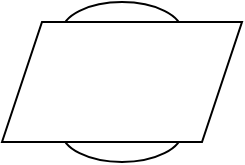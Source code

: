 <mxfile version="13.5.8" type="github"><diagram id="9wx4iTsLGeUb3iTc-TLz" name="第 1 页"><mxGraphModel dx="1458" dy="1941" grid="1" gridSize="10" guides="1" tooltips="1" connect="1" arrows="1" fold="1" page="1" pageScale="1" pageWidth="827" pageHeight="1169" math="0" shadow="0"><root><mxCell id="0"/><mxCell id="1" parent="0"/><mxCell id="4p9SGdEu6lO2CJxvNKF5-1" value="" style="shape=cylinder2;whiteSpace=wrap;html=1;boundedLbl=1;backgroundOutline=1;size=15;" vertex="1" parent="1"><mxGeometry x="380" y="-340" width="60" height="80" as="geometry"/></mxCell><mxCell id="4p9SGdEu6lO2CJxvNKF5-2" value="" style="shape=parallelogram;perimeter=parallelogramPerimeter;whiteSpace=wrap;html=1;fixedSize=1;" vertex="1" parent="1"><mxGeometry x="350" y="-330" width="120" height="60" as="geometry"/></mxCell></root></mxGraphModel></diagram></mxfile>